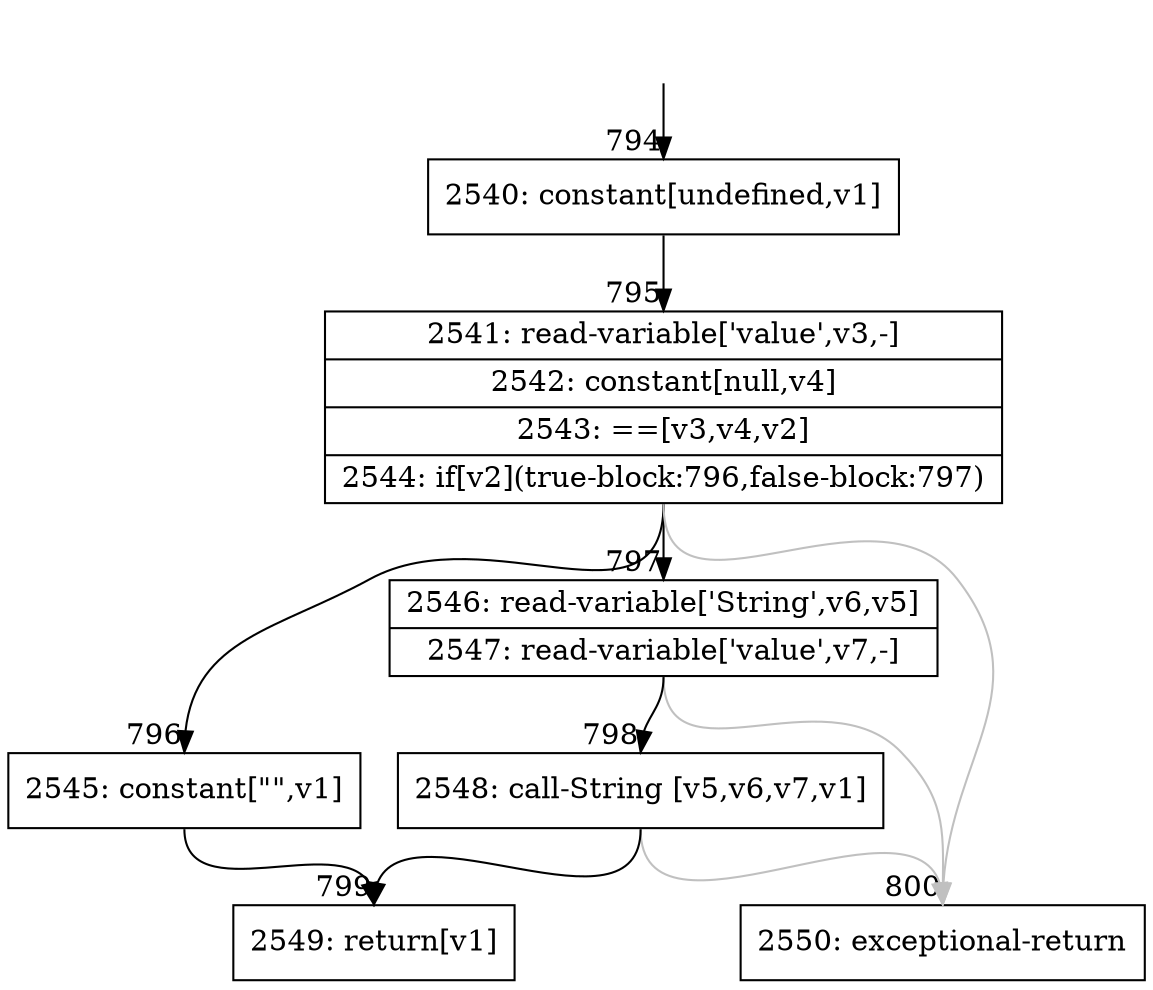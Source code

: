 digraph {
rankdir="TD"
BB_entry66[shape=none,label=""];
BB_entry66 -> BB794 [tailport=s, headport=n, headlabel="    794"]
BB794 [shape=record label="{2540: constant[undefined,v1]}" ] 
BB794 -> BB795 [tailport=s, headport=n, headlabel="      795"]
BB795 [shape=record label="{2541: read-variable['value',v3,-]|2542: constant[null,v4]|2543: ==[v3,v4,v2]|2544: if[v2](true-block:796,false-block:797)}" ] 
BB795 -> BB796 [tailport=s, headport=n, headlabel="      796"]
BB795 -> BB797 [tailport=s, headport=n, headlabel="      797"]
BB795 -> BB800 [tailport=s, headport=n, color=gray, headlabel="      800"]
BB796 [shape=record label="{2545: constant[\"\",v1]}" ] 
BB796 -> BB799 [tailport=s, headport=n, headlabel="      799"]
BB797 [shape=record label="{2546: read-variable['String',v6,v5]|2547: read-variable['value',v7,-]}" ] 
BB797 -> BB798 [tailport=s, headport=n, headlabel="      798"]
BB797 -> BB800 [tailport=s, headport=n, color=gray]
BB798 [shape=record label="{2548: call-String [v5,v6,v7,v1]}" ] 
BB798 -> BB799 [tailport=s, headport=n]
BB798 -> BB800 [tailport=s, headport=n, color=gray]
BB799 [shape=record label="{2549: return[v1]}" ] 
BB800 [shape=record label="{2550: exceptional-return}" ] 
//#$~ 544
}
